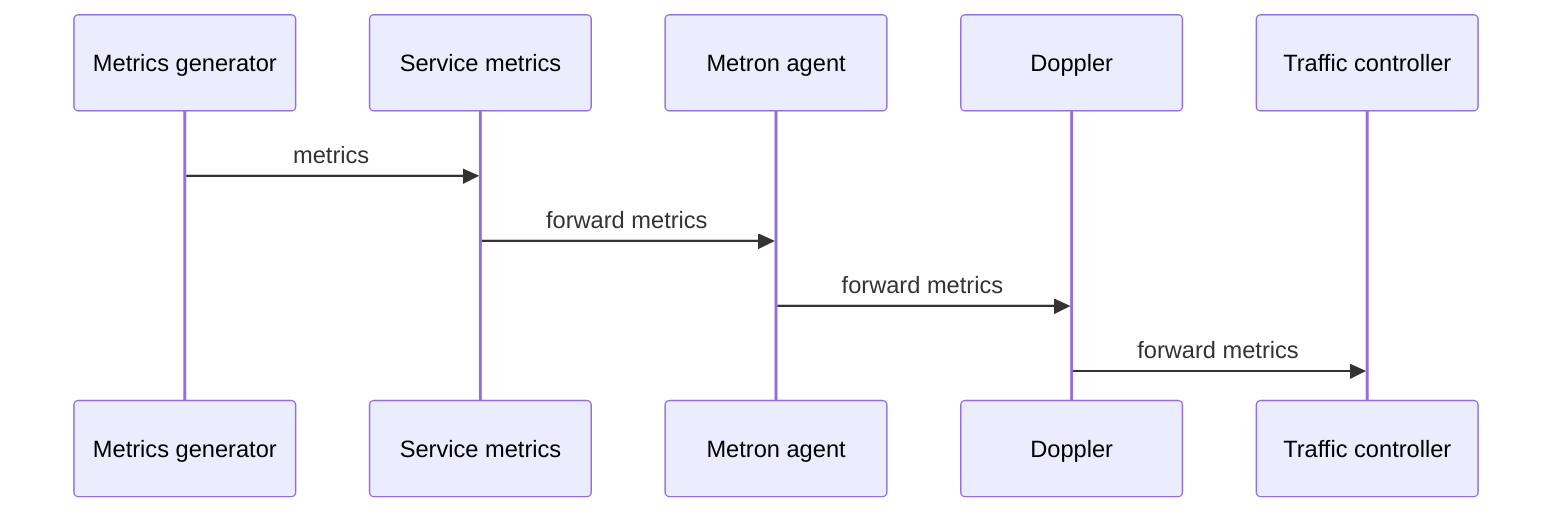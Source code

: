 sequenceDiagram
  Metrics generator->> Service metrics: metrics
  Service metrics->> Metron agent: forward metrics
  Metron agent->> Doppler: forward metrics
  Doppler->> Traffic controller: forward metrics